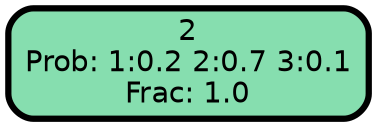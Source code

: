 graph Tree {
node [shape=box, style="filled, rounded",color="black",penwidth="3",fontcolor="black",                 fontname=helvetica] ;
graph [ranksep="0 equally", splines=straight,                 bgcolor=transparent, dpi=200] ;
edge [fontname=helvetica, fontweight=bold,fontcolor=grey14,color=black] ;
0 [label="2
Prob: 1:0.2 2:0.7 3:0.1
Frac: 1.0", fillcolor="#86deaf"] ;
{rank = same;}}